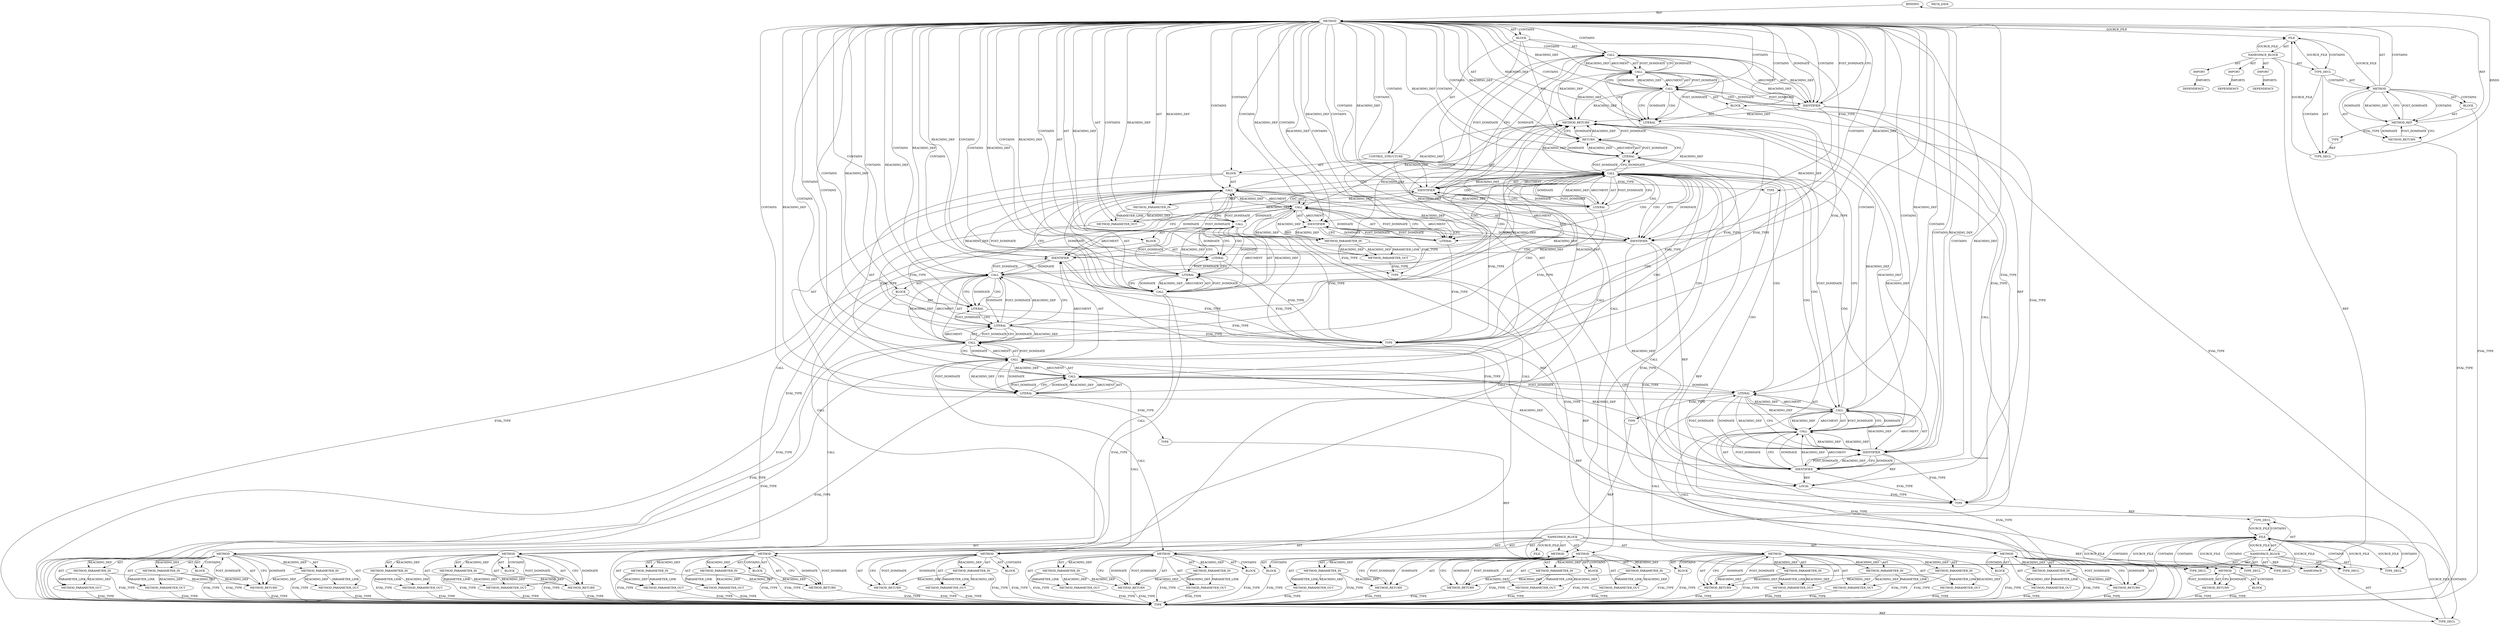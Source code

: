 digraph {
  "21474836480" [label="BINDING" METHOD_FULL_NAME="main" NAME="main" SIGNATURE="int(int,char[]*)"];
  "25769803776" [label="BLOCK" ARGUMENT_INDEX="-1" CODE="{
	char str1[MAX_SIZE];
	if (argc > 1)
	{
		strncpy(str1, argv[1], MAX_SIZE - 1);
		str1[MAX_SIZE - 1] = '\\0';						/* FIX */
		printf(\"%s\\nlength = %zu\\n\", str1, strlen(str1));
	}
	return 0;
}" COLUMN_NUMBER="1" LINE_NUMBER="21" ORDER="3" TYPE_FULL_NAME="void"];
  "25769803777" [label="BLOCK" ARGUMENT_INDEX="1" CODE="<empty>" COLUMN_NUMBER="12" LINE_NUMBER="22" ORDER="1" TYPE_FULL_NAME="ANY"];
  "25769803778" [label="BLOCK" ARGUMENT_INDEX="-1" CODE="{
		strncpy(str1, argv[1], MAX_SIZE - 1);
		str1[MAX_SIZE - 1] = '\\0';						/* FIX */
		printf(\"%s\\nlength = %zu\\n\", str1, strlen(str1));
	}" COLUMN_NUMBER="2" LINE_NUMBER="24" ORDER="2" TYPE_FULL_NAME="void"];
  "25769803779" [label="BLOCK" ARGUMENT_INDEX="1" CODE="<empty>" COLUMN_NUMBER="26" LINE_NUMBER="25" ORDER="1" TYPE_FULL_NAME="ANY"];
  "25769803780" [label="BLOCK" ARGUMENT_INDEX="1" CODE="<empty>" COLUMN_NUMBER="8" LINE_NUMBER="26" ORDER="1" TYPE_FULL_NAME="ANY"];
  "25769803781" [label="BLOCK" ARGUMENT_INDEX="-1" CODE="<empty>" COLUMN_NUMBER="1" LINE_NUMBER="1" ORDER="1" TYPE_FULL_NAME="ANY"];
  "25769803782" [label="BLOCK" ARGUMENT_INDEX="-1" CODE="<empty>" ORDER="1" TYPE_FULL_NAME="ANY"];
  "25769803783" [label="BLOCK" ARGUMENT_INDEX="1" CODE="<empty>" ORDER="1" TYPE_FULL_NAME="ANY"];
  "25769803784" [label="BLOCK" ARGUMENT_INDEX="1" CODE="<empty>" ORDER="1" TYPE_FULL_NAME="ANY"];
  "25769803785" [label="BLOCK" ARGUMENT_INDEX="1" CODE="<empty>" ORDER="1" TYPE_FULL_NAME="ANY"];
  "25769803786" [label="BLOCK" ARGUMENT_INDEX="1" CODE="<empty>" ORDER="1" TYPE_FULL_NAME="ANY"];
  "25769803787" [label="BLOCK" ARGUMENT_INDEX="1" CODE="<empty>" ORDER="1" TYPE_FULL_NAME="ANY"];
  "25769803788" [label="BLOCK" ARGUMENT_INDEX="1" CODE="<empty>" ORDER="1" TYPE_FULL_NAME="ANY"];
  "25769803789" [label="BLOCK" ARGUMENT_INDEX="1" CODE="<empty>" ORDER="1" TYPE_FULL_NAME="ANY"];
  "25769803790" [label="BLOCK" ARGUMENT_INDEX="1" CODE="<empty>" ORDER="1" TYPE_FULL_NAME="ANY"];
  "25769803791" [label="BLOCK" ARGUMENT_INDEX="1" CODE="<empty>" ORDER="1" TYPE_FULL_NAME="ANY"];
  "30064771072" [label="CALL" ARGUMENT_INDEX="2" CODE="str1[MAX_SIZE]" COLUMN_NUMBER="7" DISPATCH_TYPE="STATIC_DISPATCH" LINE_NUMBER="22" METHOD_FULL_NAME="<operator>.assignment" NAME="<operator>.assignment" ORDER="2" SIGNATURE="" TYPE_FULL_NAME="char[8]"];
  "30064771073" [label="CALL" ARGUMENT_INDEX="2" CODE="str1[MAX_SIZE]" COLUMN_NUMBER="7" DISPATCH_TYPE="STATIC_DISPATCH" LINE_NUMBER="22" METHOD_FULL_NAME="<operator>.alloc" NAME="<operator>.alloc" ORDER="2" SIGNATURE="" TYPE_FULL_NAME="char[8]"];
  "30064771074" [label="CALL" ARGUMENT_INDEX="1" CODE="MAX_SIZE" COLUMN_NUMBER="12" DISPATCH_TYPE="INLINED" LINE_NUMBER="22" METHOD_FULL_NAME="improper_null_term_basic_taint-good.c:17:17:MAX_SIZE:0" NAME="MAX_SIZE" ORDER="1" SIGNATURE="" TYPE_FULL_NAME="int"];
  "30064771075" [label="CALL" ARGUMENT_INDEX="-1" CODE="argc > 1" COLUMN_NUMBER="6" DISPATCH_TYPE="STATIC_DISPATCH" LINE_NUMBER="23" METHOD_FULL_NAME="<operator>.greaterThan" NAME="<operator>.greaterThan" ORDER="1" SIGNATURE="" TYPE_FULL_NAME="ANY"];
  "30064771076" [label="CALL" ARGUMENT_INDEX="-1" CODE="strncpy(str1, argv[1], MAX_SIZE - 1)" COLUMN_NUMBER="3" DISPATCH_TYPE="STATIC_DISPATCH" LINE_NUMBER="25" METHOD_FULL_NAME="strncpy" NAME="strncpy" ORDER="1" SIGNATURE="" TYPE_FULL_NAME="ANY"];
  "30064771077" [label="CALL" ARGUMENT_INDEX="2" CODE="argv[1]" COLUMN_NUMBER="17" DISPATCH_TYPE="STATIC_DISPATCH" LINE_NUMBER="25" METHOD_FULL_NAME="<operator>.indirectIndexAccess" NAME="<operator>.indirectIndexAccess" ORDER="2" SIGNATURE="" TYPE_FULL_NAME="ANY"];
  "30064771078" [label="CALL" ARGUMENT_INDEX="3" CODE="MAX_SIZE - 1" COLUMN_NUMBER="26" DISPATCH_TYPE="STATIC_DISPATCH" LINE_NUMBER="25" METHOD_FULL_NAME="<operator>.subtraction" NAME="<operator>.subtraction" ORDER="3" SIGNATURE="" TYPE_FULL_NAME="ANY"];
  "30064771079" [label="CALL" ARGUMENT_INDEX="1" CODE="MAX_SIZE" COLUMN_NUMBER="26" DISPATCH_TYPE="INLINED" LINE_NUMBER="25" METHOD_FULL_NAME="improper_null_term_basic_taint-good.c:17:17:MAX_SIZE:0" NAME="MAX_SIZE" ORDER="1" SIGNATURE="" TYPE_FULL_NAME="int"];
  "30064771080" [label="CALL" ARGUMENT_INDEX="-1" CODE="str1[MAX_SIZE - 1] = '\\0'" COLUMN_NUMBER="3" DISPATCH_TYPE="STATIC_DISPATCH" LINE_NUMBER="26" METHOD_FULL_NAME="<operator>.assignment" NAME="<operator>.assignment" ORDER="2" SIGNATURE="" TYPE_FULL_NAME="ANY"];
  "30064771081" [label="CALL" ARGUMENT_INDEX="1" CODE="str1[MAX_SIZE - 1]" COLUMN_NUMBER="3" DISPATCH_TYPE="STATIC_DISPATCH" LINE_NUMBER="26" METHOD_FULL_NAME="<operator>.indirectIndexAccess" NAME="<operator>.indirectIndexAccess" ORDER="1" SIGNATURE="" TYPE_FULL_NAME="ANY"];
  "30064771082" [label="CALL" ARGUMENT_INDEX="2" CODE="MAX_SIZE - 1" COLUMN_NUMBER="8" DISPATCH_TYPE="STATIC_DISPATCH" LINE_NUMBER="26" METHOD_FULL_NAME="<operator>.subtraction" NAME="<operator>.subtraction" ORDER="2" SIGNATURE="" TYPE_FULL_NAME="ANY"];
  "30064771083" [label="CALL" ARGUMENT_INDEX="1" CODE="MAX_SIZE" COLUMN_NUMBER="8" DISPATCH_TYPE="INLINED" LINE_NUMBER="26" METHOD_FULL_NAME="improper_null_term_basic_taint-good.c:17:17:MAX_SIZE:0" NAME="MAX_SIZE" ORDER="1" SIGNATURE="" TYPE_FULL_NAME="int"];
  "30064771084" [label="CALL" ARGUMENT_INDEX="-1" CODE="printf(\"%s\\nlength = %zu\\n\", str1, strlen(str1))" COLUMN_NUMBER="3" DISPATCH_TYPE="STATIC_DISPATCH" LINE_NUMBER="27" METHOD_FULL_NAME="printf" NAME="printf" ORDER="3" SIGNATURE="" TYPE_FULL_NAME="ANY"];
  "30064771085" [label="CALL" ARGUMENT_INDEX="3" CODE="strlen(str1)" COLUMN_NUMBER="38" DISPATCH_TYPE="STATIC_DISPATCH" LINE_NUMBER="27" METHOD_FULL_NAME="strlen" NAME="strlen" ORDER="3" SIGNATURE="" TYPE_FULL_NAME="ANY"];
  "47244640256" [label="CONTROL_STRUCTURE" ARGUMENT_INDEX="1" CODE="if (argc > 1)
	{
		strncpy(str1, argv[1], MAX_SIZE - 1);
		str1[MAX_SIZE - 1] = '\\0';						/* FIX */
		printf(\"%s\\nlength = %zu\\n\", str1, strlen(str1));
	}" COLUMN_NUMBER="2" CONTROL_STRUCTURE_TYPE="IF" LINE_NUMBER="23" ORDER="3" PARSER_TYPE_NAME="CASTIfStatement"];
  "51539607552" [label="DEPENDENCY" DEPENDENCY_GROUP_ID="stdio.h" NAME="stdio.h" VERSION="include"];
  "51539607553" [label="DEPENDENCY" DEPENDENCY_GROUP_ID="stdlib.h" NAME="stdlib.h" VERSION="include"];
  "51539607554" [label="DEPENDENCY" DEPENDENCY_GROUP_ID="string.h" NAME="string.h" VERSION="include"];
  "60129542144" [label="FILE" CODE="<empty>" CONTENT="<empty>" NAME="improper_null_term_basic_taint-good.c" ORDER="0"];
  "60129542145" [label="FILE" CODE="<empty>" CONTENT="<empty>" NAME="<includes>" ORDER="1"];
  "60129542146" [label="FILE" CODE="<empty>" CONTENT="<empty>" NAME="<unknown>" ORDER="0"];
  "68719476736" [label="IDENTIFIER" ARGUMENT_INDEX="1" CODE="str1" COLUMN_NUMBER="7" LINE_NUMBER="22" NAME="str1" ORDER="1" TYPE_FULL_NAME="char[8]"];
  "68719476737" [label="IDENTIFIER" ARGUMENT_INDEX="1" CODE="argc" COLUMN_NUMBER="6" LINE_NUMBER="23" NAME="argc" ORDER="1" TYPE_FULL_NAME="int"];
  "68719476738" [label="IDENTIFIER" ARGUMENT_INDEX="1" CODE="str1" COLUMN_NUMBER="11" LINE_NUMBER="25" NAME="str1" ORDER="1" TYPE_FULL_NAME="char[8]"];
  "68719476739" [label="IDENTIFIER" ARGUMENT_INDEX="1" CODE="argv" COLUMN_NUMBER="17" LINE_NUMBER="25" NAME="argv" ORDER="1" TYPE_FULL_NAME="char[]*"];
  "68719476740" [label="IDENTIFIER" ARGUMENT_INDEX="1" CODE="str1" COLUMN_NUMBER="3" LINE_NUMBER="26" NAME="str1" ORDER="1" TYPE_FULL_NAME="char[8]"];
  "68719476741" [label="IDENTIFIER" ARGUMENT_INDEX="2" CODE="str1" COLUMN_NUMBER="32" LINE_NUMBER="27" NAME="str1" ORDER="2" TYPE_FULL_NAME="char[8]"];
  "68719476742" [label="IDENTIFIER" ARGUMENT_INDEX="1" CODE="str1" COLUMN_NUMBER="45" LINE_NUMBER="27" NAME="str1" ORDER="1" TYPE_FULL_NAME="char[8]"];
  "73014444032" [label="IMPORT" CODE="#include <stdio.h>" COLUMN_NUMBER="1" IMPORTED_AS="stdio.h" IMPORTED_ENTITY="stdio.h" LINE_NUMBER="13" ORDER="1"];
  "73014444033" [label="IMPORT" CODE="#include <stdlib.h>" COLUMN_NUMBER="1" IMPORTED_AS="stdlib.h" IMPORTED_ENTITY="stdlib.h" LINE_NUMBER="14" ORDER="2"];
  "73014444034" [label="IMPORT" CODE="#include <string.h>" COLUMN_NUMBER="1" IMPORTED_AS="string.h" IMPORTED_ENTITY="string.h" LINE_NUMBER="15" ORDER="3"];
  "90194313216" [label="LITERAL" ARGUMENT_INDEX="1" CODE="8" COLUMN_NUMBER="12" LINE_NUMBER="22" ORDER="1" TYPE_FULL_NAME="int"];
  "90194313217" [label="LITERAL" ARGUMENT_INDEX="2" CODE="1" COLUMN_NUMBER="13" LINE_NUMBER="23" ORDER="2" TYPE_FULL_NAME="int"];
  "90194313218" [label="LITERAL" ARGUMENT_INDEX="2" CODE="1" COLUMN_NUMBER="22" LINE_NUMBER="25" ORDER="2" TYPE_FULL_NAME="int"];
  "90194313219" [label="LITERAL" ARGUMENT_INDEX="1" CODE="8" COLUMN_NUMBER="26" LINE_NUMBER="25" ORDER="1" TYPE_FULL_NAME="int"];
  "90194313220" [label="LITERAL" ARGUMENT_INDEX="2" CODE="1" COLUMN_NUMBER="37" LINE_NUMBER="25" ORDER="2" TYPE_FULL_NAME="int"];
  "90194313221" [label="LITERAL" ARGUMENT_INDEX="1" CODE="8" COLUMN_NUMBER="8" LINE_NUMBER="26" ORDER="1" TYPE_FULL_NAME="int"];
  "90194313222" [label="LITERAL" ARGUMENT_INDEX="2" CODE="1" COLUMN_NUMBER="19" LINE_NUMBER="26" ORDER="2" TYPE_FULL_NAME="int"];
  "90194313223" [label="LITERAL" ARGUMENT_INDEX="2" CODE="'\\0'" COLUMN_NUMBER="24" LINE_NUMBER="26" ORDER="2" TYPE_FULL_NAME="char"];
  "90194313224" [label="LITERAL" ARGUMENT_INDEX="1" CODE="\"%s\\nlength = %zu\\n\"" COLUMN_NUMBER="10" LINE_NUMBER="27" ORDER="1" TYPE_FULL_NAME="char*"];
  "90194313225" [label="LITERAL" ARGUMENT_INDEX="-1" CODE="0" COLUMN_NUMBER="9" LINE_NUMBER="29" ORDER="1" TYPE_FULL_NAME="int"];
  "94489280512" [label="LOCAL" CODE="char str1[MAX_SIZE]" COLUMN_NUMBER="7" GENERIC_SIGNATURE="<empty>" LINE_NUMBER="22" NAME="str1" ORDER="1" TYPE_FULL_NAME="char[8]"];
  "107374182400" [label="META_DATA" LANGUAGE="NEWC" OVERLAYS="base;controlflow;typerel;callgraph;dataflowOss" ROOT="/tmp/tmp.pBElqm3iT7" VERSION="0.1"];
  "111669149696" [label="METHOD" AST_PARENT_FULL_NAME="improper_null_term_basic_taint-good.c:<global>" AST_PARENT_TYPE="TYPE_DECL" CODE="int main(int argc, char *argv[])
{
	char str1[MAX_SIZE];
	if (argc > 1)
	{
		strncpy(str1, argv[1], MAX_SIZE - 1);
		str1[MAX_SIZE - 1] = '\\0';						/* FIX */
		printf(\"%s\\nlength = %zu\\n\", str1, strlen(str1));
	}
	return 0;
}" COLUMN_NUMBER="1" COLUMN_NUMBER_END="11" FILENAME="improper_null_term_basic_taint-good.c" FULL_NAME="main" GENERIC_SIGNATURE="<empty>" IS_EXTERNAL="false" LINE_NUMBER="20" LINE_NUMBER_END="30" NAME="main" ORDER="1" SIGNATURE="int(int,char[]*)"];
  "111669149697" [label="METHOD" AST_PARENT_FULL_NAME="improper_null_term_basic_taint-good.c:<global>" AST_PARENT_TYPE="TYPE_DECL" CODE="<global>" COLUMN_NUMBER="1" COLUMN_NUMBER_END="11" FILENAME="improper_null_term_basic_taint-good.c" FULL_NAME="improper_null_term_basic_taint-good.c:<global>" GENERIC_SIGNATURE="<empty>" IS_EXTERNAL="false" LINE_NUMBER="1" LINE_NUMBER_END="31" NAME="<global>" ORDER="1" SIGNATURE=""];
  "111669149698" [label="METHOD" AST_PARENT_FULL_NAME="<includes>:<global>" AST_PARENT_TYPE="NAMESPACE_BLOCK" CODE="<global>" FILENAME="<includes>" FULL_NAME="<includes>:<global>" GENERIC_SIGNATURE="<empty>" IS_EXTERNAL="false" LINE_NUMBER="1" NAME="<global>" ORDER="1" SIGNATURE=""];
  "111669149699" [label="METHOD" AST_PARENT_FULL_NAME="<global>" AST_PARENT_TYPE="NAMESPACE_BLOCK" CODE="<empty>" FILENAME="<empty>" FULL_NAME="<operator>.assignment" GENERIC_SIGNATURE="<empty>" IS_EXTERNAL="true" NAME="<operator>.assignment" ORDER="0" SIGNATURE=""];
  "111669149700" [label="METHOD" AST_PARENT_FULL_NAME="<global>" AST_PARENT_TYPE="NAMESPACE_BLOCK" CODE="<empty>" FILENAME="<empty>" FULL_NAME="<operator>.alloc" GENERIC_SIGNATURE="<empty>" IS_EXTERNAL="true" NAME="<operator>.alloc" ORDER="0" SIGNATURE=""];
  "111669149701" [label="METHOD" AST_PARENT_FULL_NAME="<global>" AST_PARENT_TYPE="NAMESPACE_BLOCK" CODE="<empty>" FILENAME="improper_null_term_basic_taint-good.c" FULL_NAME="improper_null_term_basic_taint-good.c:17:17:MAX_SIZE:0" GENERIC_SIGNATURE="<empty>" IS_EXTERNAL="true" LINE_NUMBER="17" LINE_NUMBER_END="17" NAME="MAX_SIZE" ORDER="0" SIGNATURE=""];
  "111669149702" [label="METHOD" AST_PARENT_FULL_NAME="<global>" AST_PARENT_TYPE="NAMESPACE_BLOCK" CODE="<empty>" FILENAME="<empty>" FULL_NAME="<operator>.greaterThan" GENERIC_SIGNATURE="<empty>" IS_EXTERNAL="true" NAME="<operator>.greaterThan" ORDER="0" SIGNATURE=""];
  "111669149703" [label="METHOD" AST_PARENT_FULL_NAME="<global>" AST_PARENT_TYPE="NAMESPACE_BLOCK" CODE="<empty>" FILENAME="<empty>" FULL_NAME="strncpy" GENERIC_SIGNATURE="<empty>" IS_EXTERNAL="true" NAME="strncpy" ORDER="0" SIGNATURE=""];
  "111669149704" [label="METHOD" AST_PARENT_FULL_NAME="<global>" AST_PARENT_TYPE="NAMESPACE_BLOCK" CODE="<empty>" FILENAME="<empty>" FULL_NAME="<operator>.indirectIndexAccess" GENERIC_SIGNATURE="<empty>" IS_EXTERNAL="true" NAME="<operator>.indirectIndexAccess" ORDER="0" SIGNATURE=""];
  "111669149705" [label="METHOD" AST_PARENT_FULL_NAME="<global>" AST_PARENT_TYPE="NAMESPACE_BLOCK" CODE="<empty>" FILENAME="<empty>" FULL_NAME="<operator>.subtraction" GENERIC_SIGNATURE="<empty>" IS_EXTERNAL="true" NAME="<operator>.subtraction" ORDER="0" SIGNATURE=""];
  "111669149706" [label="METHOD" AST_PARENT_FULL_NAME="<global>" AST_PARENT_TYPE="NAMESPACE_BLOCK" CODE="<empty>" FILENAME="<empty>" FULL_NAME="printf" GENERIC_SIGNATURE="<empty>" IS_EXTERNAL="true" NAME="printf" ORDER="0" SIGNATURE=""];
  "111669149707" [label="METHOD" AST_PARENT_FULL_NAME="<global>" AST_PARENT_TYPE="NAMESPACE_BLOCK" CODE="<empty>" FILENAME="<empty>" FULL_NAME="strlen" GENERIC_SIGNATURE="<empty>" IS_EXTERNAL="true" NAME="strlen" ORDER="0" SIGNATURE=""];
  "115964116992" [label="METHOD_PARAMETER_IN" CODE="int argc" COLUMN_NUMBER="10" EVALUATION_STRATEGY="BY_VALUE" INDEX="1" IS_VARIADIC="false" LINE_NUMBER="20" NAME="argc" ORDER="1" TYPE_FULL_NAME="int"];
  "115964116993" [label="METHOD_PARAMETER_IN" CODE="char *argv[]" COLUMN_NUMBER="20" EVALUATION_STRATEGY="BY_VALUE" INDEX="2" IS_VARIADIC="false" LINE_NUMBER="20" NAME="argv" ORDER="2" TYPE_FULL_NAME="char[]*"];
  "115964116994" [label="METHOD_PARAMETER_IN" CODE="p1" EVALUATION_STRATEGY="BY_VALUE" INDEX="1" IS_VARIADIC="false" NAME="p1" ORDER="1" TYPE_FULL_NAME="ANY"];
  "115964116995" [label="METHOD_PARAMETER_IN" CODE="p2" EVALUATION_STRATEGY="BY_VALUE" INDEX="2" IS_VARIADIC="false" NAME="p2" ORDER="2" TYPE_FULL_NAME="ANY"];
  "115964116996" [label="METHOD_PARAMETER_IN" CODE="p1" EVALUATION_STRATEGY="BY_VALUE" INDEX="1" IS_VARIADIC="false" NAME="p1" ORDER="1" TYPE_FULL_NAME="ANY"];
  "115964116997" [label="METHOD_PARAMETER_IN" CODE="p0" EVALUATION_STRATEGY="BY_VALUE" INDEX="0" IS_VARIADIC="false" NAME="p0" ORDER="0" TYPE_FULL_NAME="ANY"];
  "115964116998" [label="METHOD_PARAMETER_IN" CODE="p1" EVALUATION_STRATEGY="BY_VALUE" INDEX="1" IS_VARIADIC="false" NAME="p1" ORDER="1" TYPE_FULL_NAME="ANY"];
  "115964116999" [label="METHOD_PARAMETER_IN" CODE="p2" EVALUATION_STRATEGY="BY_VALUE" INDEX="2" IS_VARIADIC="false" NAME="p2" ORDER="2" TYPE_FULL_NAME="ANY"];
  "115964117000" [label="METHOD_PARAMETER_IN" CODE="p1" EVALUATION_STRATEGY="BY_VALUE" INDEX="1" IS_VARIADIC="false" NAME="p1" ORDER="1" TYPE_FULL_NAME="ANY"];
  "115964117001" [label="METHOD_PARAMETER_IN" CODE="p2" EVALUATION_STRATEGY="BY_VALUE" INDEX="2" IS_VARIADIC="false" NAME="p2" ORDER="2" TYPE_FULL_NAME="ANY"];
  "115964117002" [label="METHOD_PARAMETER_IN" CODE="p3" EVALUATION_STRATEGY="BY_VALUE" INDEX="3" IS_VARIADIC="false" NAME="p3" ORDER="3" TYPE_FULL_NAME="ANY"];
  "115964117003" [label="METHOD_PARAMETER_IN" CODE="p1" EVALUATION_STRATEGY="BY_VALUE" INDEX="1" IS_VARIADIC="false" NAME="p1" ORDER="1" TYPE_FULL_NAME="ANY"];
  "115964117004" [label="METHOD_PARAMETER_IN" CODE="p2" EVALUATION_STRATEGY="BY_VALUE" INDEX="2" IS_VARIADIC="false" NAME="p2" ORDER="2" TYPE_FULL_NAME="ANY"];
  "115964117005" [label="METHOD_PARAMETER_IN" CODE="p1" EVALUATION_STRATEGY="BY_VALUE" INDEX="1" IS_VARIADIC="false" NAME="p1" ORDER="1" TYPE_FULL_NAME="ANY"];
  "115964117006" [label="METHOD_PARAMETER_IN" CODE="p2" EVALUATION_STRATEGY="BY_VALUE" INDEX="2" IS_VARIADIC="false" NAME="p2" ORDER="2" TYPE_FULL_NAME="ANY"];
  "115964117007" [label="METHOD_PARAMETER_IN" CODE="p1" EVALUATION_STRATEGY="BY_VALUE" INDEX="1" IS_VARIADIC="false" NAME="p1" ORDER="1" TYPE_FULL_NAME="ANY"];
  "115964117008" [label="METHOD_PARAMETER_IN" CODE="p2" EVALUATION_STRATEGY="BY_VALUE" INDEX="2" IS_VARIADIC="false" NAME="p2" ORDER="2" TYPE_FULL_NAME="ANY"];
  "115964117009" [label="METHOD_PARAMETER_IN" CODE="p3" EVALUATION_STRATEGY="BY_VALUE" INDEX="3" IS_VARIADIC="false" NAME="p3" ORDER="3" TYPE_FULL_NAME="ANY"];
  "115964117010" [label="METHOD_PARAMETER_IN" CODE="p1" EVALUATION_STRATEGY="BY_VALUE" INDEX="1" IS_VARIADIC="false" NAME="p1" ORDER="1" TYPE_FULL_NAME="ANY"];
  "120259084288" [label="METHOD_PARAMETER_OUT" CODE="int argc" COLUMN_NUMBER="10" EVALUATION_STRATEGY="BY_VALUE" INDEX="1" IS_VARIADIC="false" LINE_NUMBER="20" NAME="argc" ORDER="1" TYPE_FULL_NAME="int"];
  "120259084289" [label="METHOD_PARAMETER_OUT" CODE="char *argv[]" COLUMN_NUMBER="20" EVALUATION_STRATEGY="BY_VALUE" INDEX="2" IS_VARIADIC="false" LINE_NUMBER="20" NAME="argv" ORDER="2" TYPE_FULL_NAME="char[]*"];
  "120259084290" [label="METHOD_PARAMETER_OUT" CODE="p1" EVALUATION_STRATEGY="BY_VALUE" INDEX="1" IS_VARIADIC="false" NAME="p1" ORDER="1" TYPE_FULL_NAME="ANY"];
  "120259084291" [label="METHOD_PARAMETER_OUT" CODE="p2" EVALUATION_STRATEGY="BY_VALUE" INDEX="2" IS_VARIADIC="false" NAME="p2" ORDER="2" TYPE_FULL_NAME="ANY"];
  "120259084292" [label="METHOD_PARAMETER_OUT" CODE="p1" EVALUATION_STRATEGY="BY_VALUE" INDEX="1" IS_VARIADIC="false" NAME="p1" ORDER="1" TYPE_FULL_NAME="ANY"];
  "120259084293" [label="METHOD_PARAMETER_OUT" CODE="p0" EVALUATION_STRATEGY="BY_VALUE" INDEX="0" IS_VARIADIC="false" NAME="p0" ORDER="0" TYPE_FULL_NAME="ANY"];
  "120259084294" [label="METHOD_PARAMETER_OUT" CODE="p1" EVALUATION_STRATEGY="BY_VALUE" INDEX="1" IS_VARIADIC="false" NAME="p1" ORDER="1" TYPE_FULL_NAME="ANY"];
  "120259084295" [label="METHOD_PARAMETER_OUT" CODE="p2" EVALUATION_STRATEGY="BY_VALUE" INDEX="2" IS_VARIADIC="false" NAME="p2" ORDER="2" TYPE_FULL_NAME="ANY"];
  "120259084296" [label="METHOD_PARAMETER_OUT" CODE="p1" EVALUATION_STRATEGY="BY_VALUE" INDEX="1" IS_VARIADIC="false" NAME="p1" ORDER="1" TYPE_FULL_NAME="ANY"];
  "120259084297" [label="METHOD_PARAMETER_OUT" CODE="p2" EVALUATION_STRATEGY="BY_VALUE" INDEX="2" IS_VARIADIC="false" NAME="p2" ORDER="2" TYPE_FULL_NAME="ANY"];
  "120259084298" [label="METHOD_PARAMETER_OUT" CODE="p3" EVALUATION_STRATEGY="BY_VALUE" INDEX="3" IS_VARIADIC="false" NAME="p3" ORDER="3" TYPE_FULL_NAME="ANY"];
  "120259084299" [label="METHOD_PARAMETER_OUT" CODE="p1" EVALUATION_STRATEGY="BY_VALUE" INDEX="1" IS_VARIADIC="false" NAME="p1" ORDER="1" TYPE_FULL_NAME="ANY"];
  "120259084300" [label="METHOD_PARAMETER_OUT" CODE="p2" EVALUATION_STRATEGY="BY_VALUE" INDEX="2" IS_VARIADIC="false" NAME="p2" ORDER="2" TYPE_FULL_NAME="ANY"];
  "120259084301" [label="METHOD_PARAMETER_OUT" CODE="p1" EVALUATION_STRATEGY="BY_VALUE" INDEX="1" IS_VARIADIC="false" NAME="p1" ORDER="1" TYPE_FULL_NAME="ANY"];
  "120259084302" [label="METHOD_PARAMETER_OUT" CODE="p2" EVALUATION_STRATEGY="BY_VALUE" INDEX="2" IS_VARIADIC="false" NAME="p2" ORDER="2" TYPE_FULL_NAME="ANY"];
  "120259084303" [label="METHOD_PARAMETER_OUT" CODE="p1" EVALUATION_STRATEGY="BY_VALUE" INDEX="1" IS_VARIADIC="false" NAME="p1" ORDER="1" TYPE_FULL_NAME="ANY"];
  "120259084304" [label="METHOD_PARAMETER_OUT" CODE="p2" EVALUATION_STRATEGY="BY_VALUE" INDEX="2" IS_VARIADIC="false" NAME="p2" ORDER="2" TYPE_FULL_NAME="ANY"];
  "120259084305" [label="METHOD_PARAMETER_OUT" CODE="p3" EVALUATION_STRATEGY="BY_VALUE" INDEX="3" IS_VARIADIC="false" NAME="p3" ORDER="3" TYPE_FULL_NAME="ANY"];
  "120259084306" [label="METHOD_PARAMETER_OUT" CODE="p1" EVALUATION_STRATEGY="BY_VALUE" INDEX="1" IS_VARIADIC="false" NAME="p1" ORDER="1" TYPE_FULL_NAME="ANY"];
  "124554051584" [label="METHOD_REF" ARGUMENT_INDEX="1" CODE="main" COLUMN_NUMBER="1" LINE_NUMBER="20" METHOD_FULL_NAME="main" ORDER="1" TYPE_FULL_NAME="main"];
  "128849018880" [label="METHOD_RETURN" CODE="RET" COLUMN_NUMBER="1" EVALUATION_STRATEGY="BY_VALUE" LINE_NUMBER="20" ORDER="4" TYPE_FULL_NAME="int"];
  "128849018881" [label="METHOD_RETURN" CODE="RET" COLUMN_NUMBER="1" EVALUATION_STRATEGY="BY_VALUE" LINE_NUMBER="1" ORDER="2" TYPE_FULL_NAME="ANY"];
  "128849018882" [label="METHOD_RETURN" CODE="RET" EVALUATION_STRATEGY="BY_VALUE" LINE_NUMBER="1" ORDER="2" TYPE_FULL_NAME="ANY"];
  "128849018883" [label="METHOD_RETURN" CODE="RET" EVALUATION_STRATEGY="BY_VALUE" ORDER="2" TYPE_FULL_NAME="ANY"];
  "128849018884" [label="METHOD_RETURN" CODE="RET" EVALUATION_STRATEGY="BY_VALUE" ORDER="2" TYPE_FULL_NAME="ANY"];
  "128849018885" [label="METHOD_RETURN" CODE="RET" EVALUATION_STRATEGY="BY_VALUE" ORDER="2" TYPE_FULL_NAME="ANY"];
  "128849018886" [label="METHOD_RETURN" CODE="RET" EVALUATION_STRATEGY="BY_VALUE" ORDER="2" TYPE_FULL_NAME="ANY"];
  "128849018887" [label="METHOD_RETURN" CODE="RET" EVALUATION_STRATEGY="BY_VALUE" ORDER="2" TYPE_FULL_NAME="ANY"];
  "128849018888" [label="METHOD_RETURN" CODE="RET" EVALUATION_STRATEGY="BY_VALUE" ORDER="2" TYPE_FULL_NAME="ANY"];
  "128849018889" [label="METHOD_RETURN" CODE="RET" EVALUATION_STRATEGY="BY_VALUE" ORDER="2" TYPE_FULL_NAME="ANY"];
  "128849018890" [label="METHOD_RETURN" CODE="RET" EVALUATION_STRATEGY="BY_VALUE" ORDER="2" TYPE_FULL_NAME="ANY"];
  "128849018891" [label="METHOD_RETURN" CODE="RET" EVALUATION_STRATEGY="BY_VALUE" ORDER="2" TYPE_FULL_NAME="ANY"];
  "137438953472" [label="NAMESPACE" CODE="<empty>" NAME="<global>" ORDER="-1"];
  "141733920768" [label="NAMESPACE_BLOCK" CODE="<empty>" FILENAME="<unknown>" FULL_NAME="<global>" NAME="<global>" ORDER="1"];
  "141733920769" [label="NAMESPACE_BLOCK" CODE="<empty>" FILENAME="improper_null_term_basic_taint-good.c" FULL_NAME="improper_null_term_basic_taint-good.c:<global>" NAME="<global>" ORDER="1"];
  "141733920770" [label="NAMESPACE_BLOCK" CODE="<empty>" FILENAME="<includes>" FULL_NAME="<includes>:<global>" NAME="<global>" ORDER="1"];
  "146028888064" [label="RETURN" ARGUMENT_INDEX="-1" CODE="return 0;" COLUMN_NUMBER="2" LINE_NUMBER="29" ORDER="4"];
  "163208757248" [label="TYPE" FULL_NAME="ANY" NAME="ANY" TYPE_DECL_FULL_NAME="ANY"];
  "163208757249" [label="TYPE" FULL_NAME="char" NAME="char" TYPE_DECL_FULL_NAME="char"];
  "163208757250" [label="TYPE" FULL_NAME="char*" NAME="char*" TYPE_DECL_FULL_NAME="char*"];
  "163208757251" [label="TYPE" FULL_NAME="char[8]" NAME="char[8]" TYPE_DECL_FULL_NAME="char[8]"];
  "163208757252" [label="TYPE" FULL_NAME="char[]*" NAME="char[]*" TYPE_DECL_FULL_NAME="char[]*"];
  "163208757253" [label="TYPE" FULL_NAME="int" NAME="int" TYPE_DECL_FULL_NAME="int"];
  "163208757254" [label="TYPE" FULL_NAME="main" NAME="main" TYPE_DECL_FULL_NAME="main"];
  "163208757255" [label="TYPE" FULL_NAME="void" NAME="void" TYPE_DECL_FULL_NAME="void"];
  "171798691840" [label="TYPE_DECL" AST_PARENT_FULL_NAME="improper_null_term_basic_taint-good.c:<global>" AST_PARENT_TYPE="TYPE_DECL" CODE="main" COLUMN_NUMBER="1" FILENAME="improper_null_term_basic_taint-good.c" FULL_NAME="main" GENERIC_SIGNATURE="<empty>" IS_EXTERNAL="false" LINE_NUMBER="20" NAME="main" ORDER="1"];
  "171798691841" [label="TYPE_DECL" AST_PARENT_FULL_NAME="improper_null_term_basic_taint-good.c:<global>" AST_PARENT_TYPE="NAMESPACE_BLOCK" CODE="<global>" COLUMN_NUMBER="1" FILENAME="improper_null_term_basic_taint-good.c" FULL_NAME="improper_null_term_basic_taint-good.c:<global>" GENERIC_SIGNATURE="<empty>" IS_EXTERNAL="false" LINE_NUMBER="1" NAME="<global>" ORDER="4"];
  "171798691842" [label="TYPE_DECL" AST_PARENT_FULL_NAME="<includes>:<global>" AST_PARENT_TYPE="NAMESPACE_BLOCK" CODE="ANY" FILENAME="<includes>" FULL_NAME="ANY" GENERIC_SIGNATURE="<empty>" IS_EXTERNAL="true" NAME="ANY" ORDER="-1"];
  "171798691843" [label="TYPE_DECL" AST_PARENT_FULL_NAME="<includes>:<global>" AST_PARENT_TYPE="NAMESPACE_BLOCK" CODE="char" FILENAME="<includes>" FULL_NAME="char" GENERIC_SIGNATURE="<empty>" IS_EXTERNAL="true" NAME="char" ORDER="-1"];
  "171798691844" [label="TYPE_DECL" AST_PARENT_FULL_NAME="<includes>:<global>" AST_PARENT_TYPE="NAMESPACE_BLOCK" CODE="char*" FILENAME="<includes>" FULL_NAME="char*" GENERIC_SIGNATURE="<empty>" IS_EXTERNAL="true" NAME="char*" ORDER="-1"];
  "171798691845" [label="TYPE_DECL" AST_PARENT_FULL_NAME="<includes>:<global>" AST_PARENT_TYPE="NAMESPACE_BLOCK" CODE="char[8]" FILENAME="<includes>" FULL_NAME="char[8]" GENERIC_SIGNATURE="<empty>" IS_EXTERNAL="true" NAME="char[8]" ORDER="-1"];
  "171798691846" [label="TYPE_DECL" AST_PARENT_FULL_NAME="<includes>:<global>" AST_PARENT_TYPE="NAMESPACE_BLOCK" CODE="char[]*" FILENAME="<includes>" FULL_NAME="char[]*" GENERIC_SIGNATURE="<empty>" IS_EXTERNAL="true" NAME="char[]*" ORDER="-1"];
  "171798691847" [label="TYPE_DECL" AST_PARENT_FULL_NAME="<includes>:<global>" AST_PARENT_TYPE="NAMESPACE_BLOCK" CODE="int" FILENAME="<includes>" FULL_NAME="int" GENERIC_SIGNATURE="<empty>" IS_EXTERNAL="true" NAME="int" ORDER="-1"];
  "171798691848" [label="TYPE_DECL" AST_PARENT_FULL_NAME="<includes>:<global>" AST_PARENT_TYPE="NAMESPACE_BLOCK" CODE="void" FILENAME="<includes>" FULL_NAME="void" GENERIC_SIGNATURE="<empty>" IS_EXTERNAL="true" NAME="void" ORDER="-1"];
  "21474836480" -> "111669149696" [label="REF" ];
  "25769803776" -> "94489280512" [label="AST" ];
  "25769803776" -> "30064771072" [label="AST" ];
  "25769803776" -> "47244640256" [label="AST" ];
  "25769803776" -> "146028888064" [label="AST" ];
  "25769803776" -> "163208757255" [label="EVAL_TYPE" ];
  "25769803777" -> "90194313216" [label="AST" ];
  "25769803777" -> "163208757248" [label="EVAL_TYPE" ];
  "25769803778" -> "30064771076" [label="AST" ];
  "25769803778" -> "30064771080" [label="AST" ];
  "25769803778" -> "30064771084" [label="AST" ];
  "25769803778" -> "163208757255" [label="EVAL_TYPE" ];
  "25769803779" -> "90194313219" [label="AST" ];
  "25769803779" -> "163208757248" [label="EVAL_TYPE" ];
  "25769803780" -> "90194313221" [label="AST" ];
  "25769803780" -> "163208757248" [label="EVAL_TYPE" ];
  "25769803781" -> "124554051584" [label="AST" ];
  "25769803781" -> "163208757248" [label="EVAL_TYPE" ];
  "25769803782" -> "163208757248" [label="EVAL_TYPE" ];
  "25769803783" -> "163208757248" [label="EVAL_TYPE" ];
  "25769803784" -> "163208757248" [label="EVAL_TYPE" ];
  "25769803785" -> "163208757248" [label="EVAL_TYPE" ];
  "25769803786" -> "163208757248" [label="EVAL_TYPE" ];
  "25769803787" -> "163208757248" [label="EVAL_TYPE" ];
  "25769803788" -> "163208757248" [label="EVAL_TYPE" ];
  "25769803789" -> "163208757248" [label="EVAL_TYPE" ];
  "25769803790" -> "163208757248" [label="EVAL_TYPE" ];
  "25769803791" -> "163208757248" [label="EVAL_TYPE" ];
  "30064771072" -> "68719476736" [label="ARGUMENT" ];
  "30064771072" -> "30064771073" [label="ARGUMENT" ];
  "30064771072" -> "68719476736" [label="AST" ];
  "30064771072" -> "30064771073" [label="AST" ];
  "30064771072" -> "111669149699" [label="CALL" ];
  "30064771072" -> "68719476737" [label="CFG" ];
  "30064771072" -> "68719476737" [label="DOMINATE" ];
  "30064771072" -> "163208757251" [label="EVAL_TYPE" ];
  "30064771072" -> "30064771073" [label="POST_DOMINATE" ];
  "30064771072" -> "128849018880" [label="REACHING_DEF" property="str1[MAX_SIZE]"];
  "30064771073" -> "30064771074" [label="ARGUMENT" ];
  "30064771073" -> "30064771074" [label="AST" ];
  "30064771073" -> "111669149700" [label="CALL" ];
  "30064771073" -> "30064771072" [label="CFG" ];
  "30064771073" -> "30064771072" [label="DOMINATE" ];
  "30064771073" -> "163208757251" [label="EVAL_TYPE" ];
  "30064771073" -> "30064771074" [label="POST_DOMINATE" ];
  "30064771073" -> "90194313216" [label="POST_DOMINATE" ];
  "30064771073" -> "68719476736" [label="REACHING_DEF" property="str1[MAX_SIZE]"];
  "30064771073" -> "30064771072" [label="REACHING_DEF" property="str1[MAX_SIZE]"];
  "30064771073" -> "128849018880" [label="REACHING_DEF" property="str1[MAX_SIZE]"];
  "30064771074" -> "25769803777" [label="AST" ];
  "30064771074" -> "111669149701" [label="CALL" ];
  "30064771074" -> "90194313216" [label="CDG" ];
  "30064771074" -> "90194313216" [label="CFG" ];
  "30064771074" -> "30064771073" [label="CFG" ];
  "30064771074" -> "30064771073" [label="DOMINATE" ];
  "30064771074" -> "90194313216" [label="DOMINATE" ];
  "30064771074" -> "163208757253" [label="EVAL_TYPE" ];
  "30064771074" -> "68719476736" [label="POST_DOMINATE" ];
  "30064771074" -> "30064771073" [label="REACHING_DEF" property="MAX_SIZE"];
  "30064771074" -> "128849018880" [label="REACHING_DEF" property="MAX_SIZE"];
  "30064771075" -> "68719476737" [label="ARGUMENT" ];
  "30064771075" -> "90194313217" [label="ARGUMENT" ];
  "30064771075" -> "68719476737" [label="AST" ];
  "30064771075" -> "90194313217" [label="AST" ];
  "30064771075" -> "111669149702" [label="CALL" ];
  "30064771075" -> "90194313224" [label="CDG" ];
  "30064771075" -> "68719476739" [label="CDG" ];
  "30064771075" -> "68719476740" [label="CDG" ];
  "30064771075" -> "90194313222" [label="CDG" ];
  "30064771075" -> "90194313223" [label="CDG" ];
  "30064771075" -> "68719476738" [label="CDG" ];
  "30064771075" -> "90194313220" [label="CDG" ];
  "30064771075" -> "90194313218" [label="CDG" ];
  "30064771075" -> "30064771084" [label="CDG" ];
  "30064771075" -> "30064771085" [label="CDG" ];
  "30064771075" -> "30064771082" [label="CDG" ];
  "30064771075" -> "30064771083" [label="CDG" ];
  "30064771075" -> "30064771080" [label="CDG" ];
  "30064771075" -> "30064771081" [label="CDG" ];
  "30064771075" -> "30064771078" [label="CDG" ];
  "30064771075" -> "30064771079" [label="CDG" ];
  "30064771075" -> "30064771076" [label="CDG" ];
  "30064771075" -> "30064771077" [label="CDG" ];
  "30064771075" -> "68719476741" [label="CDG" ];
  "30064771075" -> "68719476742" [label="CDG" ];
  "30064771075" -> "68719476738" [label="CFG" ];
  "30064771075" -> "90194313225" [label="CFG" ];
  "30064771075" -> "90194313225" [label="DOMINATE" ];
  "30064771075" -> "68719476738" [label="DOMINATE" ];
  "30064771075" -> "163208757248" [label="EVAL_TYPE" ];
  "30064771075" -> "90194313217" [label="POST_DOMINATE" ];
  "30064771075" -> "128849018880" [label="REACHING_DEF" property="argc > 1"];
  "30064771076" -> "68719476738" [label="ARGUMENT" ];
  "30064771076" -> "30064771077" [label="ARGUMENT" ];
  "30064771076" -> "30064771078" [label="ARGUMENT" ];
  "30064771076" -> "68719476738" [label="AST" ];
  "30064771076" -> "30064771077" [label="AST" ];
  "30064771076" -> "30064771078" [label="AST" ];
  "30064771076" -> "111669149703" [label="CALL" ];
  "30064771076" -> "68719476740" [label="CFG" ];
  "30064771076" -> "68719476740" [label="DOMINATE" ];
  "30064771076" -> "163208757248" [label="EVAL_TYPE" ];
  "30064771076" -> "30064771078" [label="POST_DOMINATE" ];
  "30064771076" -> "128849018880" [label="REACHING_DEF" property="strncpy(str1, argv[1], MAX_SIZE - 1)"];
  "30064771077" -> "68719476739" [label="ARGUMENT" ];
  "30064771077" -> "90194313218" [label="ARGUMENT" ];
  "30064771077" -> "68719476739" [label="AST" ];
  "30064771077" -> "90194313218" [label="AST" ];
  "30064771077" -> "111669149704" [label="CALL" ];
  "30064771077" -> "30064771079" [label="CFG" ];
  "30064771077" -> "30064771079" [label="DOMINATE" ];
  "30064771077" -> "163208757248" [label="EVAL_TYPE" ];
  "30064771077" -> "90194313218" [label="POST_DOMINATE" ];
  "30064771077" -> "30064771076" [label="REACHING_DEF" property="argv[1]"];
  "30064771077" -> "120259084289" [label="REACHING_DEF" property="argv[1]"];
  "30064771077" -> "128849018880" [label="REACHING_DEF" property="argv[1]"];
  "30064771078" -> "30064771079" [label="ARGUMENT" ];
  "30064771078" -> "90194313220" [label="ARGUMENT" ];
  "30064771078" -> "30064771079" [label="AST" ];
  "30064771078" -> "90194313220" [label="AST" ];
  "30064771078" -> "111669149705" [label="CALL" ];
  "30064771078" -> "30064771076" [label="CFG" ];
  "30064771078" -> "30064771076" [label="DOMINATE" ];
  "30064771078" -> "163208757248" [label="EVAL_TYPE" ];
  "30064771078" -> "90194313220" [label="POST_DOMINATE" ];
  "30064771078" -> "30064771076" [label="REACHING_DEF" property="MAX_SIZE - 1"];
  "30064771079" -> "25769803779" [label="AST" ];
  "30064771079" -> "111669149701" [label="CALL" ];
  "30064771079" -> "90194313219" [label="CDG" ];
  "30064771079" -> "90194313219" [label="CFG" ];
  "30064771079" -> "90194313220" [label="CFG" ];
  "30064771079" -> "90194313220" [label="DOMINATE" ];
  "30064771079" -> "90194313219" [label="DOMINATE" ];
  "30064771079" -> "163208757253" [label="EVAL_TYPE" ];
  "30064771079" -> "30064771077" [label="POST_DOMINATE" ];
  "30064771079" -> "30064771078" [label="REACHING_DEF" property="MAX_SIZE"];
  "30064771080" -> "30064771081" [label="ARGUMENT" ];
  "30064771080" -> "90194313223" [label="ARGUMENT" ];
  "30064771080" -> "30064771081" [label="AST" ];
  "30064771080" -> "90194313223" [label="AST" ];
  "30064771080" -> "111669149699" [label="CALL" ];
  "30064771080" -> "90194313224" [label="CFG" ];
  "30064771080" -> "90194313224" [label="DOMINATE" ];
  "30064771080" -> "163208757248" [label="EVAL_TYPE" ];
  "30064771080" -> "90194313223" [label="POST_DOMINATE" ];
  "30064771080" -> "128849018880" [label="REACHING_DEF" property="str1[MAX_SIZE - 1] = '\\0'"];
  "30064771081" -> "68719476740" [label="ARGUMENT" ];
  "30064771081" -> "30064771082" [label="ARGUMENT" ];
  "30064771081" -> "68719476740" [label="AST" ];
  "30064771081" -> "30064771082" [label="AST" ];
  "30064771081" -> "111669149704" [label="CALL" ];
  "30064771081" -> "90194313223" [label="CFG" ];
  "30064771081" -> "90194313223" [label="DOMINATE" ];
  "30064771081" -> "163208757248" [label="EVAL_TYPE" ];
  "30064771081" -> "30064771082" [label="POST_DOMINATE" ];
  "30064771081" -> "68719476741" [label="REACHING_DEF" property="str1[MAX_SIZE - 1]"];
  "30064771081" -> "30064771080" [label="REACHING_DEF" property="str1[MAX_SIZE - 1]"];
  "30064771081" -> "68719476742" [label="REACHING_DEF" property="str1[MAX_SIZE - 1]"];
  "30064771081" -> "128849018880" [label="REACHING_DEF" property="str1[MAX_SIZE - 1]"];
  "30064771082" -> "30064771083" [label="ARGUMENT" ];
  "30064771082" -> "90194313222" [label="ARGUMENT" ];
  "30064771082" -> "30064771083" [label="AST" ];
  "30064771082" -> "90194313222" [label="AST" ];
  "30064771082" -> "111669149705" [label="CALL" ];
  "30064771082" -> "30064771081" [label="CFG" ];
  "30064771082" -> "30064771081" [label="DOMINATE" ];
  "30064771082" -> "163208757248" [label="EVAL_TYPE" ];
  "30064771082" -> "90194313222" [label="POST_DOMINATE" ];
  "30064771082" -> "128849018880" [label="REACHING_DEF" property="MAX_SIZE - 1"];
  "30064771083" -> "25769803780" [label="AST" ];
  "30064771083" -> "111669149701" [label="CALL" ];
  "30064771083" -> "90194313221" [label="CDG" ];
  "30064771083" -> "90194313221" [label="CFG" ];
  "30064771083" -> "90194313222" [label="CFG" ];
  "30064771083" -> "90194313222" [label="DOMINATE" ];
  "30064771083" -> "90194313221" [label="DOMINATE" ];
  "30064771083" -> "163208757253" [label="EVAL_TYPE" ];
  "30064771083" -> "68719476740" [label="POST_DOMINATE" ];
  "30064771083" -> "30064771082" [label="REACHING_DEF" property="MAX_SIZE"];
  "30064771083" -> "128849018880" [label="REACHING_DEF" property="MAX_SIZE"];
  "30064771084" -> "90194313224" [label="ARGUMENT" ];
  "30064771084" -> "68719476741" [label="ARGUMENT" ];
  "30064771084" -> "30064771085" [label="ARGUMENT" ];
  "30064771084" -> "90194313224" [label="AST" ];
  "30064771084" -> "68719476741" [label="AST" ];
  "30064771084" -> "30064771085" [label="AST" ];
  "30064771084" -> "111669149706" [label="CALL" ];
  "30064771084" -> "90194313225" [label="CFG" ];
  "30064771084" -> "163208757248" [label="EVAL_TYPE" ];
  "30064771084" -> "30064771085" [label="POST_DOMINATE" ];
  "30064771084" -> "128849018880" [label="REACHING_DEF" property="printf(\"%s\\nlength = %zu\\n\", str1, strlen(str1))"];
  "30064771085" -> "68719476742" [label="ARGUMENT" ];
  "30064771085" -> "68719476742" [label="AST" ];
  "30064771085" -> "111669149707" [label="CALL" ];
  "30064771085" -> "30064771084" [label="CFG" ];
  "30064771085" -> "30064771084" [label="DOMINATE" ];
  "30064771085" -> "163208757248" [label="EVAL_TYPE" ];
  "30064771085" -> "68719476742" [label="POST_DOMINATE" ];
  "30064771085" -> "68719476741" [label="REACHING_DEF" property="strlen(str1)"];
  "30064771085" -> "30064771084" [label="REACHING_DEF" property="strlen(str1)"];
  "30064771085" -> "128849018880" [label="REACHING_DEF" property="strlen(str1)"];
  "47244640256" -> "30064771075" [label="AST" ];
  "47244640256" -> "25769803778" [label="AST" ];
  "47244640256" -> "30064771075" [label="CONDITION" ];
  "60129542144" -> "141733920769" [label="AST" ];
  "60129542144" -> "171798691841" [label="CONTAINS" ];
  "60129542145" -> "141733920770" [label="AST" ];
  "60129542145" -> "111669149698" [label="CONTAINS" ];
  "60129542145" -> "171798691842" [label="CONTAINS" ];
  "60129542145" -> "171798691843" [label="CONTAINS" ];
  "60129542145" -> "171798691844" [label="CONTAINS" ];
  "60129542145" -> "171798691845" [label="CONTAINS" ];
  "60129542145" -> "171798691846" [label="CONTAINS" ];
  "60129542145" -> "171798691847" [label="CONTAINS" ];
  "60129542145" -> "171798691848" [label="CONTAINS" ];
  "68719476736" -> "30064771074" [label="CFG" ];
  "68719476736" -> "30064771074" [label="DOMINATE" ];
  "68719476736" -> "163208757251" [label="EVAL_TYPE" ];
  "68719476736" -> "111669149696" [label="POST_DOMINATE" ];
  "68719476736" -> "30064771072" [label="REACHING_DEF" property="str1"];
  "68719476736" -> "68719476738" [label="REACHING_DEF" property="str1"];
  "68719476736" -> "128849018880" [label="REACHING_DEF" property="str1"];
  "68719476736" -> "94489280512" [label="REF" ];
  "68719476737" -> "90194313217" [label="CFG" ];
  "68719476737" -> "90194313217" [label="DOMINATE" ];
  "68719476737" -> "163208757253" [label="EVAL_TYPE" ];
  "68719476737" -> "30064771072" [label="POST_DOMINATE" ];
  "68719476737" -> "120259084288" [label="REACHING_DEF" property="argc"];
  "68719476737" -> "30064771075" [label="REACHING_DEF" property="argc"];
  "68719476737" -> "128849018880" [label="REACHING_DEF" property="argc"];
  "68719476737" -> "115964116992" [label="REF" ];
  "68719476738" -> "68719476739" [label="CFG" ];
  "68719476738" -> "68719476739" [label="DOMINATE" ];
  "68719476738" -> "163208757251" [label="EVAL_TYPE" ];
  "68719476738" -> "68719476742" [label="REACHING_DEF" property="str1"];
  "68719476738" -> "68719476740" [label="REACHING_DEF" property="str1"];
  "68719476738" -> "30064771076" [label="REACHING_DEF" property="str1"];
  "68719476738" -> "94489280512" [label="REF" ];
  "68719476739" -> "90194313218" [label="CFG" ];
  "68719476739" -> "90194313218" [label="DOMINATE" ];
  "68719476739" -> "163208757252" [label="EVAL_TYPE" ];
  "68719476739" -> "68719476738" [label="POST_DOMINATE" ];
  "68719476739" -> "115964116993" [label="REF" ];
  "68719476740" -> "30064771083" [label="CFG" ];
  "68719476740" -> "30064771083" [label="DOMINATE" ];
  "68719476740" -> "163208757251" [label="EVAL_TYPE" ];
  "68719476740" -> "30064771076" [label="POST_DOMINATE" ];
  "68719476740" -> "94489280512" [label="REF" ];
  "68719476741" -> "68719476742" [label="CFG" ];
  "68719476741" -> "68719476742" [label="DOMINATE" ];
  "68719476741" -> "163208757251" [label="EVAL_TYPE" ];
  "68719476741" -> "90194313224" [label="POST_DOMINATE" ];
  "68719476741" -> "30064771085" [label="REACHING_DEF" property="str1"];
  "68719476741" -> "30064771084" [label="REACHING_DEF" property="str1"];
  "68719476741" -> "128849018880" [label="REACHING_DEF" property="str1"];
  "68719476741" -> "94489280512" [label="REF" ];
  "68719476742" -> "30064771085" [label="CFG" ];
  "68719476742" -> "30064771085" [label="DOMINATE" ];
  "68719476742" -> "163208757251" [label="EVAL_TYPE" ];
  "68719476742" -> "68719476741" [label="POST_DOMINATE" ];
  "68719476742" -> "68719476741" [label="REACHING_DEF" property="str1"];
  "68719476742" -> "30064771085" [label="REACHING_DEF" property="str1"];
  "68719476742" -> "94489280512" [label="REF" ];
  "73014444032" -> "51539607552" [label="IMPORTS" ];
  "73014444033" -> "51539607553" [label="IMPORTS" ];
  "73014444034" -> "51539607554" [label="IMPORTS" ];
  "90194313216" -> "30064771073" [label="CFG" ];
  "90194313216" -> "163208757253" [label="EVAL_TYPE" ];
  "90194313217" -> "30064771075" [label="CFG" ];
  "90194313217" -> "30064771075" [label="DOMINATE" ];
  "90194313217" -> "163208757253" [label="EVAL_TYPE" ];
  "90194313217" -> "68719476737" [label="POST_DOMINATE" ];
  "90194313217" -> "68719476737" [label="REACHING_DEF" property="1"];
  "90194313217" -> "30064771075" [label="REACHING_DEF" property="1"];
  "90194313218" -> "30064771077" [label="CFG" ];
  "90194313218" -> "30064771077" [label="DOMINATE" ];
  "90194313218" -> "163208757253" [label="EVAL_TYPE" ];
  "90194313218" -> "68719476739" [label="POST_DOMINATE" ];
  "90194313219" -> "90194313220" [label="CFG" ];
  "90194313219" -> "163208757253" [label="EVAL_TYPE" ];
  "90194313220" -> "30064771078" [label="CFG" ];
  "90194313220" -> "30064771078" [label="DOMINATE" ];
  "90194313220" -> "163208757253" [label="EVAL_TYPE" ];
  "90194313220" -> "30064771079" [label="POST_DOMINATE" ];
  "90194313220" -> "90194313219" [label="POST_DOMINATE" ];
  "90194313220" -> "30064771079" [label="REACHING_DEF" property="1"];
  "90194313220" -> "30064771078" [label="REACHING_DEF" property="1"];
  "90194313221" -> "90194313222" [label="CFG" ];
  "90194313221" -> "163208757253" [label="EVAL_TYPE" ];
  "90194313222" -> "30064771082" [label="CFG" ];
  "90194313222" -> "30064771082" [label="DOMINATE" ];
  "90194313222" -> "163208757253" [label="EVAL_TYPE" ];
  "90194313222" -> "30064771083" [label="POST_DOMINATE" ];
  "90194313222" -> "90194313221" [label="POST_DOMINATE" ];
  "90194313222" -> "30064771083" [label="REACHING_DEF" property="1"];
  "90194313222" -> "30064771082" [label="REACHING_DEF" property="1"];
  "90194313223" -> "30064771080" [label="CFG" ];
  "90194313223" -> "30064771080" [label="DOMINATE" ];
  "90194313223" -> "163208757249" [label="EVAL_TYPE" ];
  "90194313223" -> "30064771081" [label="POST_DOMINATE" ];
  "90194313223" -> "30064771081" [label="REACHING_DEF" property="'\\0'"];
  "90194313223" -> "30064771080" [label="REACHING_DEF" property="'\\0'"];
  "90194313224" -> "68719476741" [label="CFG" ];
  "90194313224" -> "68719476741" [label="DOMINATE" ];
  "90194313224" -> "163208757250" [label="EVAL_TYPE" ];
  "90194313224" -> "30064771080" [label="POST_DOMINATE" ];
  "90194313224" -> "68719476741" [label="REACHING_DEF" property="\"%s\\nlength = %zu\\n\""];
  "90194313224" -> "30064771085" [label="REACHING_DEF" property="\"%s\\nlength = %zu\\n\""];
  "90194313224" -> "30064771084" [label="REACHING_DEF" property="\"%s\\nlength = %zu\\n\""];
  "90194313225" -> "146028888064" [label="CFG" ];
  "90194313225" -> "146028888064" [label="DOMINATE" ];
  "90194313225" -> "163208757253" [label="EVAL_TYPE" ];
  "90194313225" -> "30064771075" [label="POST_DOMINATE" ];
  "90194313225" -> "30064771084" [label="POST_DOMINATE" ];
  "90194313225" -> "146028888064" [label="REACHING_DEF" property="0"];
  "94489280512" -> "163208757251" [label="EVAL_TYPE" ];
  "111669149696" -> "115964116992" [label="AST" ];
  "111669149696" -> "115964116993" [label="AST" ];
  "111669149696" -> "25769803776" [label="AST" ];
  "111669149696" -> "128849018880" [label="AST" ];
  "111669149696" -> "120259084288" [label="AST" ];
  "111669149696" -> "120259084289" [label="AST" ];
  "111669149696" -> "68719476736" [label="CFG" ];
  "111669149696" -> "25769803776" [label="CONTAINS" ];
  "111669149696" -> "30064771072" [label="CONTAINS" ];
  "111669149696" -> "47244640256" [label="CONTAINS" ];
  "111669149696" -> "146028888064" [label="CONTAINS" ];
  "111669149696" -> "68719476736" [label="CONTAINS" ];
  "111669149696" -> "30064771073" [label="CONTAINS" ];
  "111669149696" -> "30064771075" [label="CONTAINS" ];
  "111669149696" -> "25769803778" [label="CONTAINS" ];
  "111669149696" -> "90194313225" [label="CONTAINS" ];
  "111669149696" -> "30064771074" [label="CONTAINS" ];
  "111669149696" -> "68719476737" [label="CONTAINS" ];
  "111669149696" -> "90194313217" [label="CONTAINS" ];
  "111669149696" -> "30064771076" [label="CONTAINS" ];
  "111669149696" -> "30064771080" [label="CONTAINS" ];
  "111669149696" -> "30064771084" [label="CONTAINS" ];
  "111669149696" -> "25769803777" [label="CONTAINS" ];
  "111669149696" -> "68719476738" [label="CONTAINS" ];
  "111669149696" -> "30064771077" [label="CONTAINS" ];
  "111669149696" -> "30064771078" [label="CONTAINS" ];
  "111669149696" -> "30064771081" [label="CONTAINS" ];
  "111669149696" -> "90194313223" [label="CONTAINS" ];
  "111669149696" -> "90194313224" [label="CONTAINS" ];
  "111669149696" -> "68719476741" [label="CONTAINS" ];
  "111669149696" -> "30064771085" [label="CONTAINS" ];
  "111669149696" -> "90194313216" [label="CONTAINS" ];
  "111669149696" -> "68719476739" [label="CONTAINS" ];
  "111669149696" -> "90194313218" [label="CONTAINS" ];
  "111669149696" -> "30064771079" [label="CONTAINS" ];
  "111669149696" -> "90194313220" [label="CONTAINS" ];
  "111669149696" -> "68719476740" [label="CONTAINS" ];
  "111669149696" -> "30064771082" [label="CONTAINS" ];
  "111669149696" -> "68719476742" [label="CONTAINS" ];
  "111669149696" -> "25769803779" [label="CONTAINS" ];
  "111669149696" -> "30064771083" [label="CONTAINS" ];
  "111669149696" -> "90194313222" [label="CONTAINS" ];
  "111669149696" -> "90194313219" [label="CONTAINS" ];
  "111669149696" -> "25769803780" [label="CONTAINS" ];
  "111669149696" -> "90194313221" [label="CONTAINS" ];
  "111669149696" -> "68719476736" [label="DOMINATE" ];
  "111669149696" -> "68719476737" [label="REACHING_DEF" property=""];
  "111669149696" -> "90194313225" [label="REACHING_DEF" property=""];
  "111669149696" -> "90194313220" [label="REACHING_DEF" property=""];
  "111669149696" -> "90194313217" [label="REACHING_DEF" property=""];
  "111669149696" -> "90194313221" [label="REACHING_DEF" property=""];
  "111669149696" -> "115964116993" [label="REACHING_DEF" property=""];
  "111669149696" -> "30064771079" [label="REACHING_DEF" property=""];
  "111669149696" -> "68719476739" [label="REACHING_DEF" property=""];
  "111669149696" -> "30064771074" [label="REACHING_DEF" property=""];
  "111669149696" -> "90194313218" [label="REACHING_DEF" property=""];
  "111669149696" -> "90194313222" [label="REACHING_DEF" property=""];
  "111669149696" -> "68719476741" [label="REACHING_DEF" property=""];
  "111669149696" -> "90194313224" [label="REACHING_DEF" property=""];
  "111669149696" -> "90194313219" [label="REACHING_DEF" property=""];
  "111669149696" -> "30064771083" [label="REACHING_DEF" property=""];
  "111669149696" -> "115964116992" [label="REACHING_DEF" property=""];
  "111669149696" -> "68719476738" [label="REACHING_DEF" property=""];
  "111669149696" -> "90194313223" [label="REACHING_DEF" property=""];
  "111669149696" -> "68719476742" [label="REACHING_DEF" property=""];
  "111669149696" -> "68719476740" [label="REACHING_DEF" property=""];
  "111669149696" -> "90194313216" [label="REACHING_DEF" property=""];
  "111669149696" -> "146028888064" [label="REACHING_DEF" property=""];
  "111669149696" -> "60129542144" [label="SOURCE_FILE" ];
  "111669149697" -> "111669149696" [label="AST" ];
  "111669149697" -> "25769803781" [label="AST" ];
  "111669149697" -> "128849018881" [label="AST" ];
  "111669149697" -> "124554051584" [label="CFG" ];
  "111669149697" -> "111669149696" [label="CONTAINS" ];
  "111669149697" -> "25769803781" [label="CONTAINS" ];
  "111669149697" -> "124554051584" [label="CONTAINS" ];
  "111669149697" -> "124554051584" [label="DOMINATE" ];
  "111669149697" -> "124554051584" [label="REACHING_DEF" property=""];
  "111669149697" -> "60129542144" [label="SOURCE_FILE" ];
  "111669149698" -> "25769803782" [label="AST" ];
  "111669149698" -> "128849018882" [label="AST" ];
  "111669149698" -> "128849018882" [label="CFG" ];
  "111669149698" -> "25769803782" [label="CONTAINS" ];
  "111669149698" -> "128849018882" [label="DOMINATE" ];
  "111669149698" -> "60129542145" [label="SOURCE_FILE" ];
  "111669149699" -> "115964116994" [label="AST" ];
  "111669149699" -> "115964116995" [label="AST" ];
  "111669149699" -> "25769803783" [label="AST" ];
  "111669149699" -> "128849018883" [label="AST" ];
  "111669149699" -> "120259084290" [label="AST" ];
  "111669149699" -> "120259084291" [label="AST" ];
  "111669149699" -> "128849018883" [label="CFG" ];
  "111669149699" -> "25769803783" [label="CONTAINS" ];
  "111669149699" -> "128849018883" [label="DOMINATE" ];
  "111669149699" -> "115964116995" [label="REACHING_DEF" property=""];
  "111669149699" -> "115964116994" [label="REACHING_DEF" property=""];
  "111669149700" -> "115964116996" [label="AST" ];
  "111669149700" -> "25769803784" [label="AST" ];
  "111669149700" -> "128849018884" [label="AST" ];
  "111669149700" -> "120259084292" [label="AST" ];
  "111669149700" -> "128849018884" [label="CFG" ];
  "111669149700" -> "25769803784" [label="CONTAINS" ];
  "111669149700" -> "128849018884" [label="DOMINATE" ];
  "111669149700" -> "115964116996" [label="REACHING_DEF" property=""];
  "111669149701" -> "115964116997" [label="AST" ];
  "111669149701" -> "25769803785" [label="AST" ];
  "111669149701" -> "128849018885" [label="AST" ];
  "111669149701" -> "120259084293" [label="AST" ];
  "111669149701" -> "128849018885" [label="CFG" ];
  "111669149701" -> "25769803785" [label="CONTAINS" ];
  "111669149701" -> "128849018885" [label="DOMINATE" ];
  "111669149701" -> "115964116997" [label="REACHING_DEF" property=""];
  "111669149702" -> "115964116998" [label="AST" ];
  "111669149702" -> "115964116999" [label="AST" ];
  "111669149702" -> "25769803786" [label="AST" ];
  "111669149702" -> "128849018886" [label="AST" ];
  "111669149702" -> "120259084294" [label="AST" ];
  "111669149702" -> "120259084295" [label="AST" ];
  "111669149702" -> "128849018886" [label="CFG" ];
  "111669149702" -> "25769803786" [label="CONTAINS" ];
  "111669149702" -> "128849018886" [label="DOMINATE" ];
  "111669149702" -> "115964116999" [label="REACHING_DEF" property=""];
  "111669149702" -> "115964116998" [label="REACHING_DEF" property=""];
  "111669149703" -> "115964117000" [label="AST" ];
  "111669149703" -> "115964117001" [label="AST" ];
  "111669149703" -> "115964117002" [label="AST" ];
  "111669149703" -> "25769803787" [label="AST" ];
  "111669149703" -> "128849018887" [label="AST" ];
  "111669149703" -> "120259084296" [label="AST" ];
  "111669149703" -> "120259084297" [label="AST" ];
  "111669149703" -> "120259084298" [label="AST" ];
  "111669149703" -> "128849018887" [label="CFG" ];
  "111669149703" -> "25769803787" [label="CONTAINS" ];
  "111669149703" -> "128849018887" [label="DOMINATE" ];
  "111669149703" -> "115964117001" [label="REACHING_DEF" property=""];
  "111669149703" -> "115964117002" [label="REACHING_DEF" property=""];
  "111669149703" -> "115964117000" [label="REACHING_DEF" property=""];
  "111669149704" -> "115964117003" [label="AST" ];
  "111669149704" -> "115964117004" [label="AST" ];
  "111669149704" -> "25769803788" [label="AST" ];
  "111669149704" -> "128849018888" [label="AST" ];
  "111669149704" -> "120259084299" [label="AST" ];
  "111669149704" -> "120259084300" [label="AST" ];
  "111669149704" -> "128849018888" [label="CFG" ];
  "111669149704" -> "25769803788" [label="CONTAINS" ];
  "111669149704" -> "128849018888" [label="DOMINATE" ];
  "111669149704" -> "115964117004" [label="REACHING_DEF" property=""];
  "111669149704" -> "115964117003" [label="REACHING_DEF" property=""];
  "111669149705" -> "115964117005" [label="AST" ];
  "111669149705" -> "115964117006" [label="AST" ];
  "111669149705" -> "25769803789" [label="AST" ];
  "111669149705" -> "128849018889" [label="AST" ];
  "111669149705" -> "120259084301" [label="AST" ];
  "111669149705" -> "120259084302" [label="AST" ];
  "111669149705" -> "128849018889" [label="CFG" ];
  "111669149705" -> "25769803789" [label="CONTAINS" ];
  "111669149705" -> "128849018889" [label="DOMINATE" ];
  "111669149705" -> "115964117005" [label="REACHING_DEF" property=""];
  "111669149705" -> "115964117006" [label="REACHING_DEF" property=""];
  "111669149706" -> "115964117007" [label="AST" ];
  "111669149706" -> "115964117008" [label="AST" ];
  "111669149706" -> "115964117009" [label="AST" ];
  "111669149706" -> "25769803790" [label="AST" ];
  "111669149706" -> "128849018890" [label="AST" ];
  "111669149706" -> "120259084303" [label="AST" ];
  "111669149706" -> "120259084304" [label="AST" ];
  "111669149706" -> "120259084305" [label="AST" ];
  "111669149706" -> "128849018890" [label="CFG" ];
  "111669149706" -> "25769803790" [label="CONTAINS" ];
  "111669149706" -> "128849018890" [label="DOMINATE" ];
  "111669149706" -> "115964117009" [label="REACHING_DEF" property=""];
  "111669149706" -> "115964117008" [label="REACHING_DEF" property=""];
  "111669149706" -> "115964117007" [label="REACHING_DEF" property=""];
  "111669149707" -> "115964117010" [label="AST" ];
  "111669149707" -> "25769803791" [label="AST" ];
  "111669149707" -> "128849018891" [label="AST" ];
  "111669149707" -> "120259084306" [label="AST" ];
  "111669149707" -> "128849018891" [label="CFG" ];
  "111669149707" -> "25769803791" [label="CONTAINS" ];
  "111669149707" -> "128849018891" [label="DOMINATE" ];
  "111669149707" -> "115964117010" [label="REACHING_DEF" property=""];
  "115964116992" -> "163208757253" [label="EVAL_TYPE" ];
  "115964116992" -> "120259084288" [label="PARAMETER_LINK" ];
  "115964116992" -> "120259084288" [label="REACHING_DEF" property="argc"];
  "115964116992" -> "68719476737" [label="REACHING_DEF" property="argc"];
  "115964116993" -> "163208757252" [label="EVAL_TYPE" ];
  "115964116993" -> "120259084289" [label="PARAMETER_LINK" ];
  "115964116993" -> "68719476739" [label="REACHING_DEF" property="argv"];
  "115964116993" -> "30064771077" [label="REACHING_DEF" property="argv"];
  "115964116993" -> "120259084289" [label="REACHING_DEF" property="argv"];
  "115964116993" -> "120259084289" [label="REACHING_DEF" property="argv"];
  "115964116993" -> "128849018880" [label="REACHING_DEF" property="argv"];
  "115964116994" -> "163208757248" [label="EVAL_TYPE" ];
  "115964116994" -> "120259084290" [label="PARAMETER_LINK" ];
  "115964116994" -> "120259084290" [label="REACHING_DEF" property="p1"];
  "115964116994" -> "128849018883" [label="REACHING_DEF" property="p1"];
  "115964116995" -> "163208757248" [label="EVAL_TYPE" ];
  "115964116995" -> "120259084291" [label="PARAMETER_LINK" ];
  "115964116995" -> "120259084291" [label="REACHING_DEF" property="p2"];
  "115964116995" -> "128849018883" [label="REACHING_DEF" property="p2"];
  "115964116996" -> "163208757248" [label="EVAL_TYPE" ];
  "115964116996" -> "120259084292" [label="PARAMETER_LINK" ];
  "115964116996" -> "120259084292" [label="REACHING_DEF" property="p1"];
  "115964116996" -> "128849018884" [label="REACHING_DEF" property="p1"];
  "115964116997" -> "163208757248" [label="EVAL_TYPE" ];
  "115964116997" -> "120259084293" [label="PARAMETER_LINK" ];
  "115964116997" -> "120259084293" [label="REACHING_DEF" property="p0"];
  "115964116997" -> "128849018885" [label="REACHING_DEF" property="p0"];
  "115964116998" -> "163208757248" [label="EVAL_TYPE" ];
  "115964116998" -> "120259084294" [label="PARAMETER_LINK" ];
  "115964116998" -> "120259084294" [label="REACHING_DEF" property="p1"];
  "115964116998" -> "128849018886" [label="REACHING_DEF" property="p1"];
  "115964116999" -> "163208757248" [label="EVAL_TYPE" ];
  "115964116999" -> "120259084295" [label="PARAMETER_LINK" ];
  "115964116999" -> "120259084295" [label="REACHING_DEF" property="p2"];
  "115964116999" -> "128849018886" [label="REACHING_DEF" property="p2"];
  "115964117000" -> "163208757248" [label="EVAL_TYPE" ];
  "115964117000" -> "120259084296" [label="PARAMETER_LINK" ];
  "115964117000" -> "120259084296" [label="REACHING_DEF" property="p1"];
  "115964117000" -> "128849018887" [label="REACHING_DEF" property="p1"];
  "115964117001" -> "163208757248" [label="EVAL_TYPE" ];
  "115964117001" -> "120259084297" [label="PARAMETER_LINK" ];
  "115964117001" -> "120259084297" [label="REACHING_DEF" property="p2"];
  "115964117001" -> "128849018887" [label="REACHING_DEF" property="p2"];
  "115964117002" -> "163208757248" [label="EVAL_TYPE" ];
  "115964117002" -> "120259084298" [label="PARAMETER_LINK" ];
  "115964117002" -> "120259084298" [label="REACHING_DEF" property="p3"];
  "115964117002" -> "128849018887" [label="REACHING_DEF" property="p3"];
  "115964117003" -> "163208757248" [label="EVAL_TYPE" ];
  "115964117003" -> "120259084299" [label="PARAMETER_LINK" ];
  "115964117003" -> "120259084299" [label="REACHING_DEF" property="p1"];
  "115964117003" -> "128849018888" [label="REACHING_DEF" property="p1"];
  "115964117004" -> "163208757248" [label="EVAL_TYPE" ];
  "115964117004" -> "120259084300" [label="PARAMETER_LINK" ];
  "115964117004" -> "120259084300" [label="REACHING_DEF" property="p2"];
  "115964117004" -> "128849018888" [label="REACHING_DEF" property="p2"];
  "115964117005" -> "163208757248" [label="EVAL_TYPE" ];
  "115964117005" -> "120259084301" [label="PARAMETER_LINK" ];
  "115964117005" -> "120259084301" [label="REACHING_DEF" property="p1"];
  "115964117005" -> "128849018889" [label="REACHING_DEF" property="p1"];
  "115964117006" -> "163208757248" [label="EVAL_TYPE" ];
  "115964117006" -> "120259084302" [label="PARAMETER_LINK" ];
  "115964117006" -> "120259084302" [label="REACHING_DEF" property="p2"];
  "115964117006" -> "128849018889" [label="REACHING_DEF" property="p2"];
  "115964117007" -> "163208757248" [label="EVAL_TYPE" ];
  "115964117007" -> "120259084303" [label="PARAMETER_LINK" ];
  "115964117007" -> "120259084303" [label="REACHING_DEF" property="p1"];
  "115964117007" -> "128849018890" [label="REACHING_DEF" property="p1"];
  "115964117008" -> "163208757248" [label="EVAL_TYPE" ];
  "115964117008" -> "120259084304" [label="PARAMETER_LINK" ];
  "115964117008" -> "120259084304" [label="REACHING_DEF" property="p2"];
  "115964117008" -> "128849018890" [label="REACHING_DEF" property="p2"];
  "115964117009" -> "163208757248" [label="EVAL_TYPE" ];
  "115964117009" -> "120259084305" [label="PARAMETER_LINK" ];
  "115964117009" -> "120259084305" [label="REACHING_DEF" property="p3"];
  "115964117009" -> "128849018890" [label="REACHING_DEF" property="p3"];
  "115964117010" -> "163208757248" [label="EVAL_TYPE" ];
  "115964117010" -> "120259084306" [label="PARAMETER_LINK" ];
  "115964117010" -> "120259084306" [label="REACHING_DEF" property="p1"];
  "115964117010" -> "128849018891" [label="REACHING_DEF" property="p1"];
  "120259084288" -> "163208757253" [label="EVAL_TYPE" ];
  "120259084289" -> "163208757252" [label="EVAL_TYPE" ];
  "120259084290" -> "163208757248" [label="EVAL_TYPE" ];
  "120259084291" -> "163208757248" [label="EVAL_TYPE" ];
  "120259084292" -> "163208757248" [label="EVAL_TYPE" ];
  "120259084293" -> "163208757248" [label="EVAL_TYPE" ];
  "120259084294" -> "163208757248" [label="EVAL_TYPE" ];
  "120259084295" -> "163208757248" [label="EVAL_TYPE" ];
  "120259084296" -> "163208757248" [label="EVAL_TYPE" ];
  "120259084297" -> "163208757248" [label="EVAL_TYPE" ];
  "120259084298" -> "163208757248" [label="EVAL_TYPE" ];
  "120259084299" -> "163208757248" [label="EVAL_TYPE" ];
  "120259084300" -> "163208757248" [label="EVAL_TYPE" ];
  "120259084301" -> "163208757248" [label="EVAL_TYPE" ];
  "120259084302" -> "163208757248" [label="EVAL_TYPE" ];
  "120259084303" -> "163208757248" [label="EVAL_TYPE" ];
  "120259084304" -> "163208757248" [label="EVAL_TYPE" ];
  "120259084305" -> "163208757248" [label="EVAL_TYPE" ];
  "120259084306" -> "163208757248" [label="EVAL_TYPE" ];
  "124554051584" -> "128849018881" [label="CFG" ];
  "124554051584" -> "128849018881" [label="DOMINATE" ];
  "124554051584" -> "163208757254" [label="EVAL_TYPE" ];
  "124554051584" -> "111669149697" [label="POST_DOMINATE" ];
  "124554051584" -> "111669149696" [label="REF" ];
  "128849018880" -> "163208757253" [label="EVAL_TYPE" ];
  "128849018880" -> "146028888064" [label="POST_DOMINATE" ];
  "128849018881" -> "163208757248" [label="EVAL_TYPE" ];
  "128849018881" -> "124554051584" [label="POST_DOMINATE" ];
  "128849018882" -> "163208757248" [label="EVAL_TYPE" ];
  "128849018882" -> "111669149698" [label="POST_DOMINATE" ];
  "128849018883" -> "163208757248" [label="EVAL_TYPE" ];
  "128849018883" -> "111669149699" [label="POST_DOMINATE" ];
  "128849018884" -> "163208757248" [label="EVAL_TYPE" ];
  "128849018884" -> "111669149700" [label="POST_DOMINATE" ];
  "128849018885" -> "163208757248" [label="EVAL_TYPE" ];
  "128849018885" -> "111669149701" [label="POST_DOMINATE" ];
  "128849018886" -> "163208757248" [label="EVAL_TYPE" ];
  "128849018886" -> "111669149702" [label="POST_DOMINATE" ];
  "128849018887" -> "163208757248" [label="EVAL_TYPE" ];
  "128849018887" -> "111669149703" [label="POST_DOMINATE" ];
  "128849018888" -> "163208757248" [label="EVAL_TYPE" ];
  "128849018888" -> "111669149704" [label="POST_DOMINATE" ];
  "128849018889" -> "163208757248" [label="EVAL_TYPE" ];
  "128849018889" -> "111669149705" [label="POST_DOMINATE" ];
  "128849018890" -> "163208757248" [label="EVAL_TYPE" ];
  "128849018890" -> "111669149706" [label="POST_DOMINATE" ];
  "128849018891" -> "163208757248" [label="EVAL_TYPE" ];
  "128849018891" -> "111669149707" [label="POST_DOMINATE" ];
  "141733920768" -> "111669149699" [label="AST" ];
  "141733920768" -> "111669149700" [label="AST" ];
  "141733920768" -> "111669149701" [label="AST" ];
  "141733920768" -> "111669149702" [label="AST" ];
  "141733920768" -> "111669149703" [label="AST" ];
  "141733920768" -> "111669149704" [label="AST" ];
  "141733920768" -> "111669149705" [label="AST" ];
  "141733920768" -> "111669149706" [label="AST" ];
  "141733920768" -> "111669149707" [label="AST" ];
  "141733920768" -> "137438953472" [label="REF" ];
  "141733920768" -> "60129542146" [label="SOURCE_FILE" ];
  "141733920769" -> "73014444032" [label="AST" ];
  "141733920769" -> "73014444033" [label="AST" ];
  "141733920769" -> "73014444034" [label="AST" ];
  "141733920769" -> "171798691841" [label="AST" ];
  "141733920769" -> "137438953472" [label="REF" ];
  "141733920769" -> "60129542144" [label="SOURCE_FILE" ];
  "141733920770" -> "111669149698" [label="AST" ];
  "141733920770" -> "171798691842" [label="AST" ];
  "141733920770" -> "171798691843" [label="AST" ];
  "141733920770" -> "171798691844" [label="AST" ];
  "141733920770" -> "171798691845" [label="AST" ];
  "141733920770" -> "171798691846" [label="AST" ];
  "141733920770" -> "171798691847" [label="AST" ];
  "141733920770" -> "171798691848" [label="AST" ];
  "141733920770" -> "137438953472" [label="REF" ];
  "141733920770" -> "60129542145" [label="SOURCE_FILE" ];
  "146028888064" -> "90194313225" [label="ARGUMENT" ];
  "146028888064" -> "90194313225" [label="AST" ];
  "146028888064" -> "128849018880" [label="CFG" ];
  "146028888064" -> "128849018880" [label="DOMINATE" ];
  "146028888064" -> "90194313225" [label="POST_DOMINATE" ];
  "146028888064" -> "128849018880" [label="REACHING_DEF" property="<RET>"];
  "163208757248" -> "171798691842" [label="REF" ];
  "163208757249" -> "171798691843" [label="REF" ];
  "163208757250" -> "171798691844" [label="REF" ];
  "163208757251" -> "171798691845" [label="REF" ];
  "163208757252" -> "171798691846" [label="REF" ];
  "163208757253" -> "171798691847" [label="REF" ];
  "163208757254" -> "171798691840" [label="REF" ];
  "163208757255" -> "171798691848" [label="REF" ];
  "171798691840" -> "21474836480" [label="BINDS" ];
  "171798691840" -> "60129542144" [label="SOURCE_FILE" ];
  "171798691841" -> "111669149697" [label="AST" ];
  "171798691841" -> "171798691840" [label="AST" ];
  "171798691841" -> "111669149697" [label="CONTAINS" ];
  "171798691841" -> "171798691840" [label="CONTAINS" ];
  "171798691841" -> "60129542144" [label="SOURCE_FILE" ];
  "171798691842" -> "60129542145" [label="SOURCE_FILE" ];
  "171798691843" -> "60129542145" [label="SOURCE_FILE" ];
  "171798691844" -> "60129542145" [label="SOURCE_FILE" ];
  "171798691845" -> "60129542145" [label="SOURCE_FILE" ];
  "171798691846" -> "60129542145" [label="SOURCE_FILE" ];
  "171798691847" -> "60129542145" [label="SOURCE_FILE" ];
  "171798691848" -> "60129542145" [label="SOURCE_FILE" ];
}
